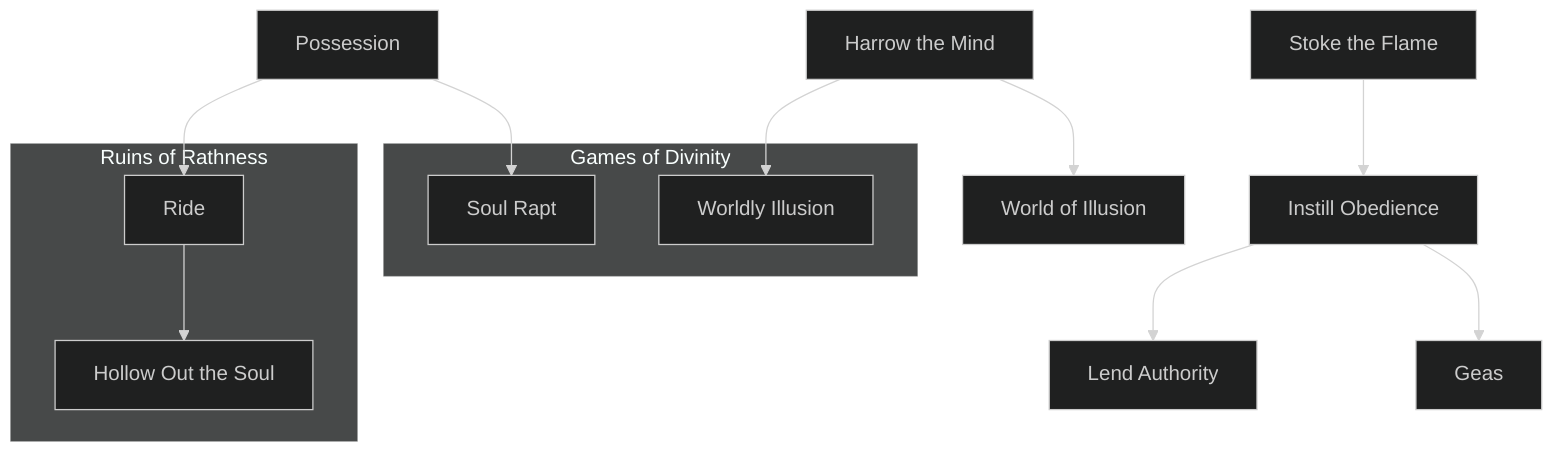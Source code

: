 ---
config:
  theme: dark
---
flowchart TD

    harrow_the_mind[Harrow the Mind]
    click harrow_the_mind callback "
        Harrow the Mind<br>
        <br>
        Cost: 10 motes, 1 Willpower<br>
        Duration: One scene<br>
        Type: Simple<br>
        Minimum Conviction: 3<br>
        Minimum Essence: 2<br>
        Prerequisite Charms: None<br>
        <br>
        Through the use of this Charm, the spirit can create mental
        illusions that only the target can see. To do it, roll the spirit's
        Manipulation + Conviction. The first success creates the illusion,
        while additional successes make the illusion more difficult to
        penetrate. The target's player must make an Intelligence + Temperance
        roll and must gain a number of successes at least equal to
        the number of successes the spirit rolled. If not, the target is unable
        to tell the illusion from reality. He may make additional Intelligence
        + Temperance rolls whenever the illusion departs wildly
        from what the target expects from reality, making believable
        illusions much more difficult to see through. Once the illusion has
        been penetrated, it is dispelled, and all further uses of the Charm
        on that being are at + 1 difficulty for the next several days.
        "

    possession[Possession]
    click possession callback "
        Possession<br>
        <br>
        Cost: 3 motes, 1 Willpower
        Duration: One scene
        Type: Simple
        Minimum Conviction: 4
        Minimum Essence: 1
        Prerequisite Charms: None<br>
        Roll the spirit's Manipulation + Conviction in an extended
        resisted action against the target's Willpower. When the spirit
        gains more successes than the victim has temporary Willpower,
        the spirit takes possession of the target for the rest of the scene.
        Successes accumulate for the duration of the scene. More
        powerful versions of this Charm exist, which allow spirits to
        &quot;hollow out&quot; a being's soul and possess him indefinitely.
        "

    stoke_the_flame[Stoke the Flame]
    click stoke_the_flame callback "
        Stoke the Flame<br>
        <br>
        Cost: 1 mote per die<br>
        Duration: One scene<br>
        Type: Simple<br>
        Minimum Conviction: 2<br>
        Minimum Essence: 1<br>
        Prerequisite Charms: None<br>
        <br>
        The spirit channels Essence into the victim to inflame her
        emotional state. One success merely aggravates whatever
        condition is already present, while three or more successes
        cause the target to completely lose herself in the emotion of the
        moment. You may roll no more dice that the spirit's Convic-
        tion. Used against one of the Exalted, this Charm causes the
        character's Limit to increase by one point per success.
        "

    instill_obedience[Instill Obedience]
    stoke_the_flame --> instill_obedience
    click instill_obedience callback "
        Instill Obedience<br>
        <br>
        Cost: 10 motes, 1 Willpower<br>
        Duration: One day<br>
        Type: Simple<br>
        Minimum Conviction: 3<br>
        Minimum Essence: 3<br>
        Prerequisite Charms: Stoke the Flame<br>
        <br>
        The spirit channels Essence into the target to alter his
        emotional state, instilling within him a desire to obey the
        spirit. Roll the spirit's Charisma + Conviction with a
        difficulty equal to the target's Essence. Simple success
        merely makes the target slightly more likely to obey, while
        three successes forces him to obey completely unless such
        obedience would cause him physical harm. At five successes,
        the target does anything the spirit commands.
        "

    geas[Geas]
    instill_obedience --> geas
    click geas callback "
        Geas<br>
        <br>
        Cost: 1 mote per day (Min 15, Max 28), 2 Willpower<br>
        Duration: One to 28 days<br>
        Type: Simple<br>
        Minimum Conviction: 5<br>
        Minimum Essence: 4<br>
        Prerequisite Charms: Instill Obedience<br>
        This Charm allows a spirit to lay a Geas, or bond, upon
        a target. It requires eye contact and a successful Manipulation
        + Conviction check, with at least three successes,
        The spirit may order the target to perform one task, which
        may include such broad orders as &quot;serve me for one month.&quot;
        The spirit may not order the target to do something that
        would directly harm the target, but it may order him to
        attempt a difficult or dangerous goal as long as there is a
        reasonable chance of success (Storyteller's discretion).
        This Charm has a minimum cost of 15 motes, even if it is
        to last only one day. This Geas does not completely govern
        the target's actions; rather, it gives the target a compulsion
        to work toward the task he has been given. For each day
        that the target fails to work in good faith toward the task,
        he loses one temporary Willpower and takes one health
        level of aggravated damage. For each two days spent
        working in good faith toward the task, he regains one
        health level lost from for disobeying the Geas.
        "

    lend_authority[Lend Authority]
    instill_obedience --> lend_authority
    click lend_authority callback "
        Lend Authority<br>
        <br>
        Cost: 15 motes<br>
        Duration: 1 day x the spirit's Willpower<br>
        Type: Simple<br>
        Minimum Conviction: 3<br>
        Minimum Essence: 3<br>
        Prerequisite Charms: Instill Obedience<br>
        <br>
        For each success on a Conviction + Presence check,
        the spirit may raise an individual's Presence by one dot.
        The spirit may not increase the target's Presence by more
        dots than the spirit's Essence, although it may increase it
        above 5. Only one use of this Charm may be active on an
        individual at any given time. The Presence lasts for one
        day for each dot of the spirit's Willpower.
        "

    world_of_illusion[World of Illusion]
    harrow_the_mind --> world_of_illusion
    click world_of_illusion callback "
        World of Illusion<br>
        <br>
        Cost: 20 motes, 1 Willpower per person<br>
        Duration: Instant<br>
        Type: Reflexive<br>
        Minimum Conviction: 4<br>
        Minimum Essence: 3<br>
        Prerequisite Charms: Harrow the Mind<br>
        <br>
        The target of this Charm finds herself in an illusory
        world of the spirit's design. The illusion is total and covers
        all senses — according to all of her senses, the target has
        been transported elsewhere. The illusion has a nearly
        instant duration but may appear to last tor up to one day to
        the mind of the target.<br>
        This Charm requires the spirit to touch its target (a
        nonreflexive Dexterity + Brawl or Martial Arts roll if she's
        actively evading) or look in her eyes. The spirit may use
        this effect on multiple people at once, but all of them must
        find themselves in the same illusion, and the spirit must
        touch all of them at once.<br>
        Any damage the target takes within the hallucination
        is purely illusory. However, if the target dies within the
        illusion, then her player must succeed on a Stamina +
        Resistance roll or fall into a coma for one day per point of
        the spirit's Essence (or longer, at the Storyteller's discretion,
        if it suits the dramatic needs of the story).
        "

    subgraph Games of Divinity
        soul_rapt[Soul Rapt]
        click soul_rapt callback "
            Soul Rapt<br>
            <br>
            Cost: 10 motes, 2 Willpower<br>
            Duration: Indefinite<br>
            Type: Simple<br>
            Minimum Conviction: 5<br>
            Minimum Essence: 4<br>
            Prerequisite Charm: Possession<br>
            <br>
            As the Possession spirit Charm, roll the spirit's Manipulation
            + Conviction against the target's Willpower in a resisted
            action. If the spirit gains more successes than the target has
            temporary Willpower, then the initial possession succeeds. As
            long as the spirit occupies the victim, temporary Willpower
            cannot he regained. The possessing spirit must relinquish con-
            trol of the victims body at least once per week, though it isn't
            necessary to abandon the victim. The spirit must make the
            attempt to regain control of the victim by repeating the initial
            possession roll. After each month of possession, the victim loses
            one point of Willpower permanently. If a spirit fails in its attempt
            to regain control of its victim, the spirit is expelled, and the
            victim cannot be possessed by that spirit again.
            "
        worldly_illusion[Worldly Illusion]
        click worldly_illusion callback "
            Worldly Illusion<br>
            <br>
            Cost: 20 motes, 1 Willpower per person<br>
            Duration: Instant<br>
            Type: Reflexive<br>
            Minimum Conviction: 4<br>
            Minimum Essence: 3<br>
            Prerequisite Charms: Harrow the Mind<br>
            <br>
            The target of this Charm finds herself in an illusory- world
            of die spirit's design. The illusion is total and covers all senses
            according to all of her senses, the target has been transported
            elsewhere. The illusion has a nearly instant duration but may
            appear to last for up to one day to the mind of the target.<br>
            This Charm requires the spirit to touch its target (a
            nonreflexive Dexterity + Brawl or Martial Arts roll if she's actively
            evading) or to look in her eyes. The spirit may use this effect on
            multiple people at once, but all of them must find themselves in
            die same illusion, and the spirit must touch all of them at once.<br>
            Any damage the target takes within the hallucination is
            purely illusory. However, if the target dies within the illusion,
            then her player must succeed on a Stamina + Resistance roll
            or have the character fall into a coma for one day per point of
            the spirit's Essence (or longer, at the Storyteller's discretion, if
            it suits the dramatic needs of the story).
            "
    end

    possession --> soul_rapt
    harrow_the_mind --> worldly_illusion

    subgraph Ruins of Rathness
        ride[Ride]
        click ride callback "
            Ride<br>
            <br>
            Cost: 20 motes, 1 Willpower<br>
            Duration: Indefinite<br>
            Type: Simple<br>
            Minimum Conviction: 5<br>
            Minimum Essence: 2<br>
            Prerequisite Charms: Possession<br>
            <br>
            This Charm allows a spirit to possess someone indefinitely,
            riding them as if the host's body were its own
            and laying the groundwork for a true fusion of spirit and
            mortal form. In order for this Charm to work, the potential
            vessel must consent to the spirit's possessing him.
            Otherwise, it does not function and the spirit must rely
            on cruder Charms, such as Soul Rapt. The results of the
            Charm depend on the difference in the Essence of the
            host and the possessing spirit. If the spirit's Essence
            exceeds the host's by three or more, the host acquires the
            spirit's Traits (both Attributes and Abilities). If the
            host's Essence exceeds the spirit's by three or more, the
            spirit acquires the host's Traits. If the Essence of host and
            spirit are within two points of one another, a true fusion
            is achieved in which the combined entity has the average
            of the Traits of both halves, rounded up. The fusion also
            acquires the average of the spirit and the subject's temporary
            Essence after subtracting the 20 motes needed to
            trigger the Charm. If the being is an Exalt, add all
            temporary Essence together before determining the average
            — the result of a god synthesis with an Exalt has only
            Peripheral Essence. In addition, it has access to one of the
            god's Charms per point of total permanent Essence.
            These Charms cannot include Dematerialize.<br>
            This Charm is exceedingly rare outside of Rathess, the
            surrounding regions and other backwaters. Gods and spirits
            hailing from regions close to the Realm generally avoid
            using it, out of fear that the Immaculates would notice and
            take offense. The Immaculate Philosophy's adherents consider
            use of this Charm a grave blasphemy and take harsh
            measures to suppress its continued use. If the host is slain,
            the spirit reforms in one-third the normal time, and the
            spirit will never lose its individual identity as a result. If the
            host is killed using Charms that have the effect of slaying
            a spirit forever (as with Ghost-Eating Technique) the
            spirit and the host's higher soul are both destroyed. Spirits
            using this Charm are not constantly drained the way those
            who simply create bodies for themselves out of Essence
            through the use of the Materialize Charm are.
            "

        hollow_out_the_soul[Hollow Out the Soul]
        click hollow_out_the_soul callback "
            Hollow Out the Soul<br>
            <br>
            Cost: 15 motes, 1 Willpower<br>
            Duration: Indefinite<br>
            Type: Simple<br>
            Minimum Conviction: 4<br>
            Minimum Essence: 4<br>
            Prerequisite Charms: Ride<br>
            <br>
            This Charm allows a spirit to utterly destroy the soul
            of a being it is riding, thereby creating a host lacking the
            ability to regain control. The spirit rider may then use the
            body as a host at will or vacate it, during which time it
            assumes a comatose state until either the spirit returns or
            the vessel is destroyed. To attempt to use this Charm, the
            spirit must be in contact with the target. Make an extended
            roll of Conviction + Essence against the target's
            Willpower + Essence, one roll per activation of the Charm.
            If the spirit accumulates successes equal to the target's
            Essence, he succeeds, destroying the victim's soul permanently.
            Failing at any point in this process casts out the
            spirit, who may never again attempt to use this Charm
            against the same would-be host.<br>
            A soulless body retains all its Physical Attributes
            (Strength, Dexterity and Stamina), which the spirit may
            either use as they were before hollowing out the soul or
            augment with its own Attributes (if higher). However, its
            Mental and Social Attributes cease to exist. The body now
            uses its spirit rider's Attributes in these areas, as well all of
            its other characteristics (such as Willpower, Essence, Abilities,
            Charms, etc.). Such a body is indeed little more than
            an empty vessel, and the spirit primarily gains the ability
            to manifest in a particular physical form on a permanent
            basis — a valuable ability in some cases.<br>
            A body without a soul lasts only two weeks before it
            begins to show signs of physical corruption, becoming
            useless to the spirit after an additional week. This decay
            may be staved off by the commitment of 2 additional motes
            of Essence per day, each infusion pushing back the start of
            the two-week period. All Essence spent activating the
            Charm remains committed until the host body decays.
            "
    end
    possession --> ride
    ride --> hollow_out_the_soul